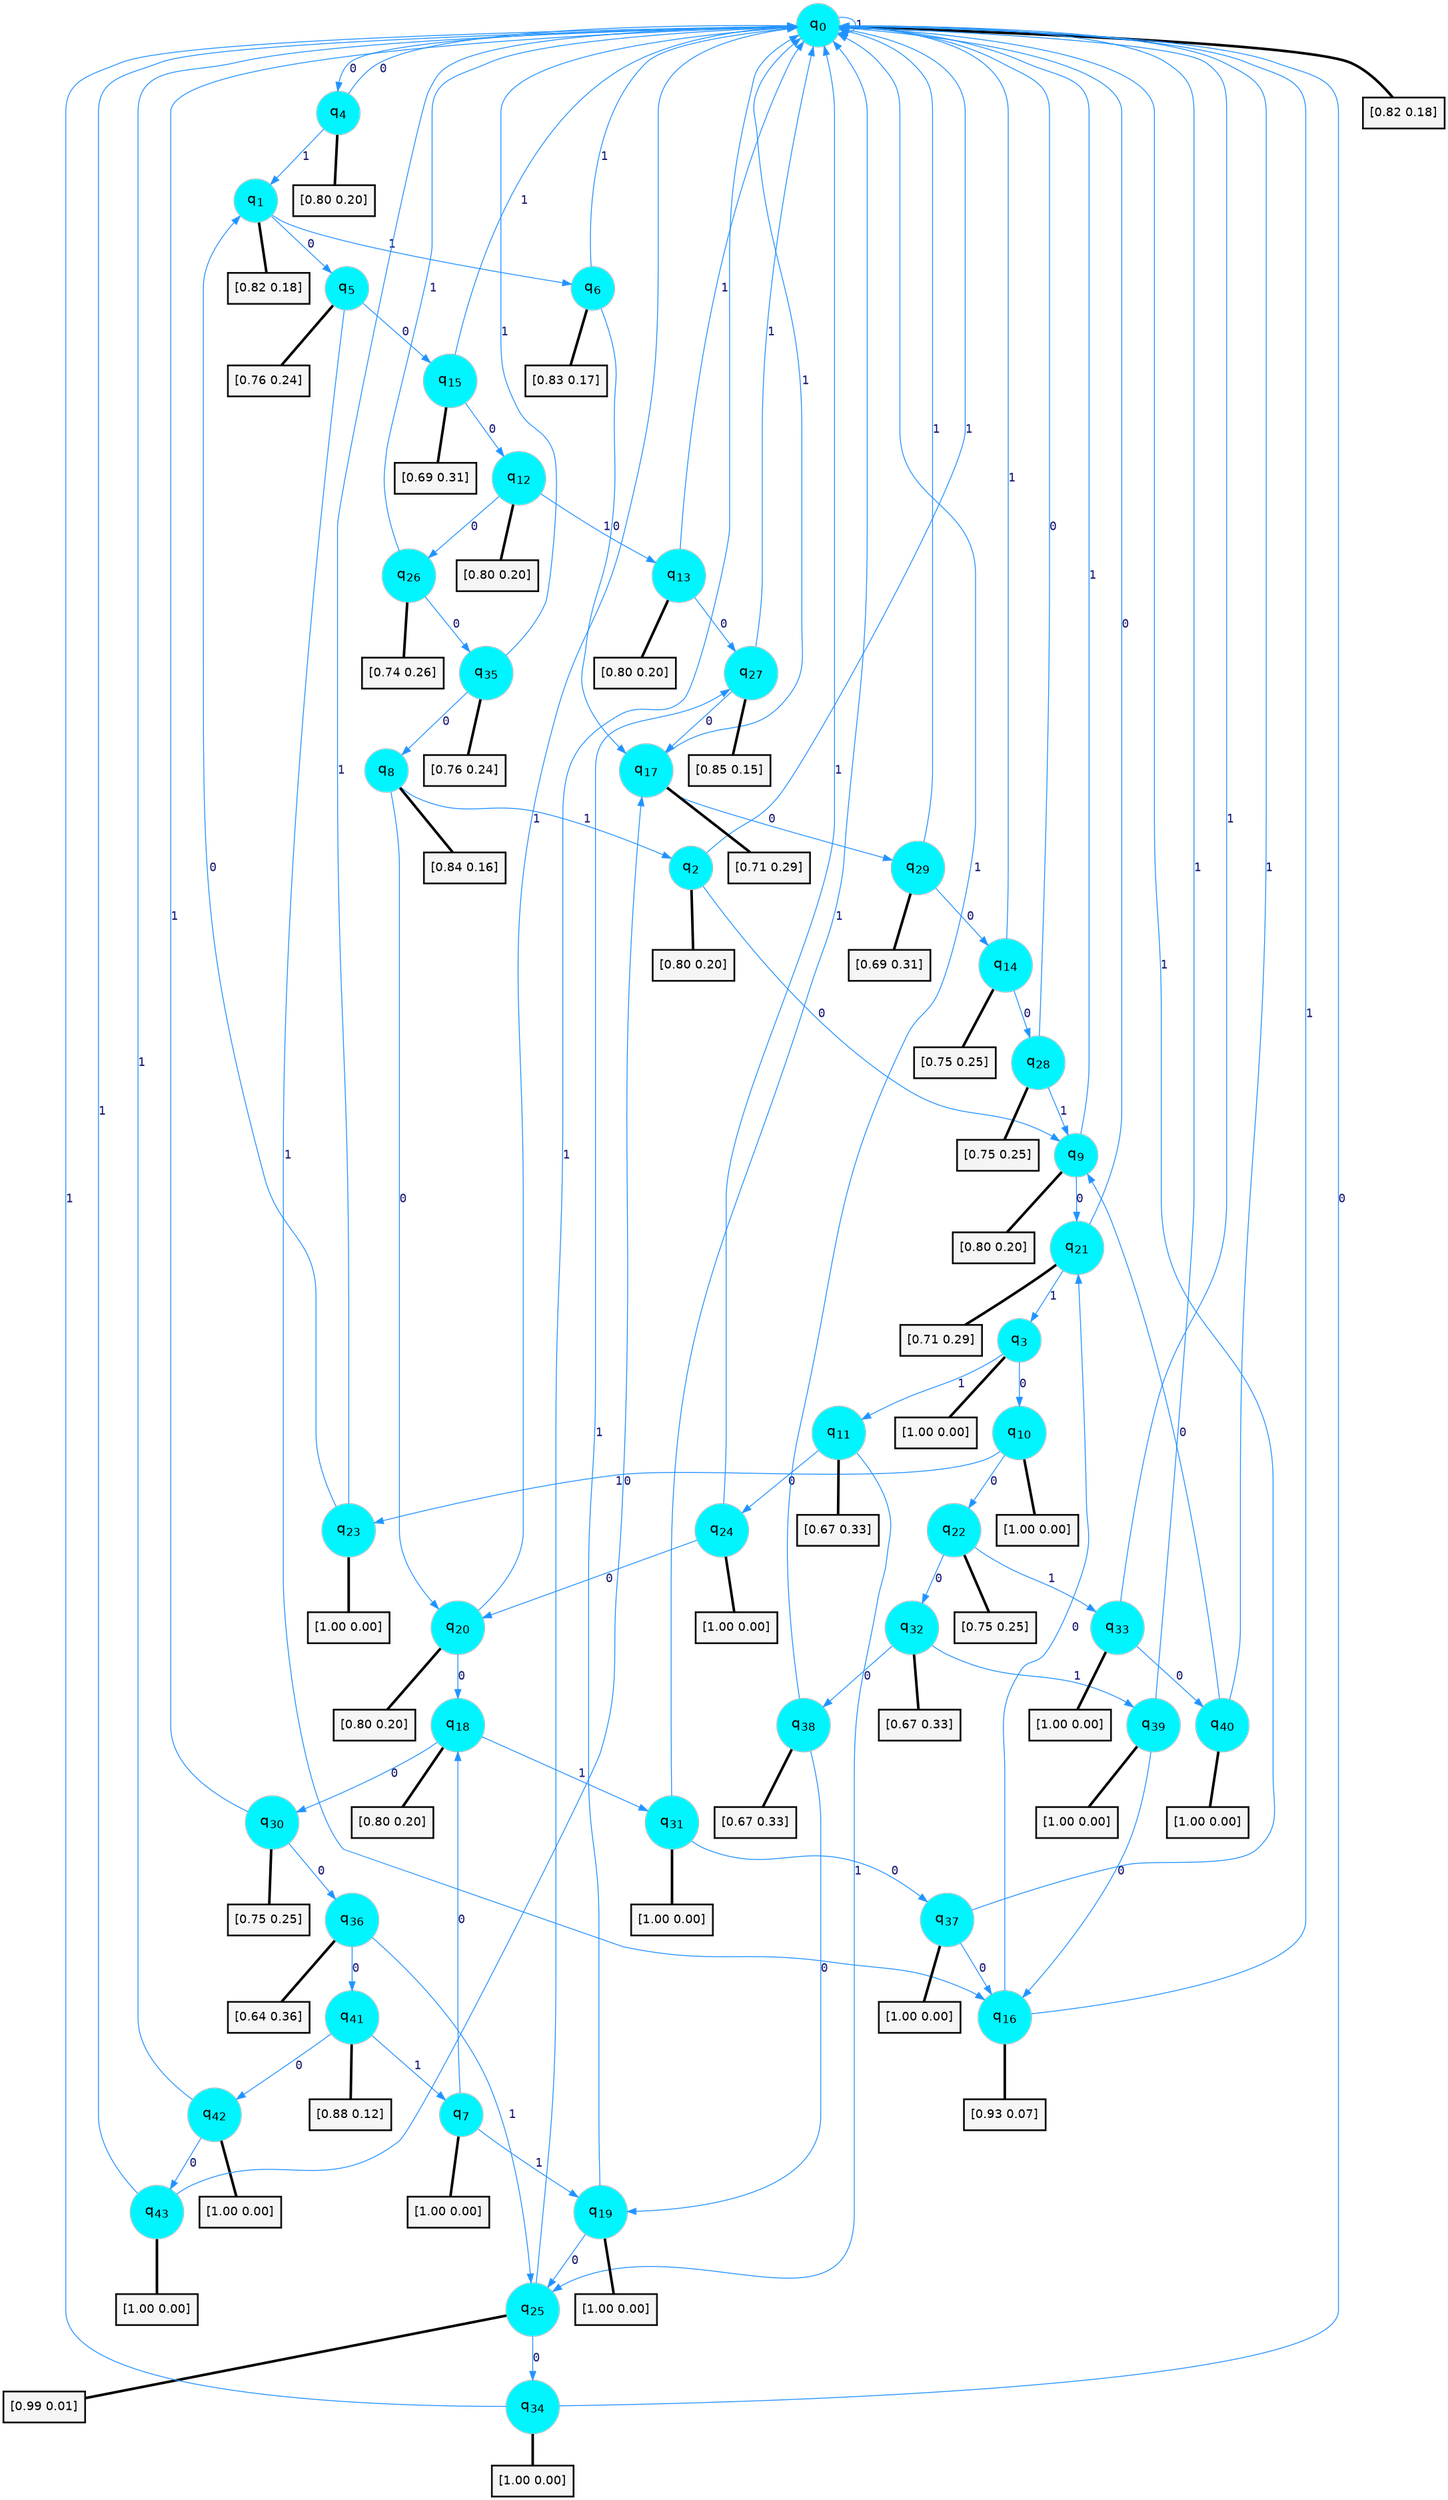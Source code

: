 digraph G {
graph [
bgcolor=transparent, dpi=300, rankdir=TD, size="40,25"];
node [
color=gray, fillcolor=turquoise1, fontcolor=black, fontname=Helvetica, fontsize=16, fontweight=bold, shape=circle, style=filled];
edge [
arrowsize=1, color=dodgerblue1, fontcolor=midnightblue, fontname=courier, fontweight=bold, penwidth=1, style=solid, weight=20];
0[label=<q<SUB>0</SUB>>];
1[label=<q<SUB>1</SUB>>];
2[label=<q<SUB>2</SUB>>];
3[label=<q<SUB>3</SUB>>];
4[label=<q<SUB>4</SUB>>];
5[label=<q<SUB>5</SUB>>];
6[label=<q<SUB>6</SUB>>];
7[label=<q<SUB>7</SUB>>];
8[label=<q<SUB>8</SUB>>];
9[label=<q<SUB>9</SUB>>];
10[label=<q<SUB>10</SUB>>];
11[label=<q<SUB>11</SUB>>];
12[label=<q<SUB>12</SUB>>];
13[label=<q<SUB>13</SUB>>];
14[label=<q<SUB>14</SUB>>];
15[label=<q<SUB>15</SUB>>];
16[label=<q<SUB>16</SUB>>];
17[label=<q<SUB>17</SUB>>];
18[label=<q<SUB>18</SUB>>];
19[label=<q<SUB>19</SUB>>];
20[label=<q<SUB>20</SUB>>];
21[label=<q<SUB>21</SUB>>];
22[label=<q<SUB>22</SUB>>];
23[label=<q<SUB>23</SUB>>];
24[label=<q<SUB>24</SUB>>];
25[label=<q<SUB>25</SUB>>];
26[label=<q<SUB>26</SUB>>];
27[label=<q<SUB>27</SUB>>];
28[label=<q<SUB>28</SUB>>];
29[label=<q<SUB>29</SUB>>];
30[label=<q<SUB>30</SUB>>];
31[label=<q<SUB>31</SUB>>];
32[label=<q<SUB>32</SUB>>];
33[label=<q<SUB>33</SUB>>];
34[label=<q<SUB>34</SUB>>];
35[label=<q<SUB>35</SUB>>];
36[label=<q<SUB>36</SUB>>];
37[label=<q<SUB>37</SUB>>];
38[label=<q<SUB>38</SUB>>];
39[label=<q<SUB>39</SUB>>];
40[label=<q<SUB>40</SUB>>];
41[label=<q<SUB>41</SUB>>];
42[label=<q<SUB>42</SUB>>];
43[label=<q<SUB>43</SUB>>];
44[label="[0.82 0.18]", shape=box,fontcolor=black, fontname=Helvetica, fontsize=14, penwidth=2, fillcolor=whitesmoke,color=black];
45[label="[0.82 0.18]", shape=box,fontcolor=black, fontname=Helvetica, fontsize=14, penwidth=2, fillcolor=whitesmoke,color=black];
46[label="[0.80 0.20]", shape=box,fontcolor=black, fontname=Helvetica, fontsize=14, penwidth=2, fillcolor=whitesmoke,color=black];
47[label="[1.00 0.00]", shape=box,fontcolor=black, fontname=Helvetica, fontsize=14, penwidth=2, fillcolor=whitesmoke,color=black];
48[label="[0.80 0.20]", shape=box,fontcolor=black, fontname=Helvetica, fontsize=14, penwidth=2, fillcolor=whitesmoke,color=black];
49[label="[0.76 0.24]", shape=box,fontcolor=black, fontname=Helvetica, fontsize=14, penwidth=2, fillcolor=whitesmoke,color=black];
50[label="[0.83 0.17]", shape=box,fontcolor=black, fontname=Helvetica, fontsize=14, penwidth=2, fillcolor=whitesmoke,color=black];
51[label="[1.00 0.00]", shape=box,fontcolor=black, fontname=Helvetica, fontsize=14, penwidth=2, fillcolor=whitesmoke,color=black];
52[label="[0.84 0.16]", shape=box,fontcolor=black, fontname=Helvetica, fontsize=14, penwidth=2, fillcolor=whitesmoke,color=black];
53[label="[0.80 0.20]", shape=box,fontcolor=black, fontname=Helvetica, fontsize=14, penwidth=2, fillcolor=whitesmoke,color=black];
54[label="[1.00 0.00]", shape=box,fontcolor=black, fontname=Helvetica, fontsize=14, penwidth=2, fillcolor=whitesmoke,color=black];
55[label="[0.67 0.33]", shape=box,fontcolor=black, fontname=Helvetica, fontsize=14, penwidth=2, fillcolor=whitesmoke,color=black];
56[label="[0.80 0.20]", shape=box,fontcolor=black, fontname=Helvetica, fontsize=14, penwidth=2, fillcolor=whitesmoke,color=black];
57[label="[0.80 0.20]", shape=box,fontcolor=black, fontname=Helvetica, fontsize=14, penwidth=2, fillcolor=whitesmoke,color=black];
58[label="[0.75 0.25]", shape=box,fontcolor=black, fontname=Helvetica, fontsize=14, penwidth=2, fillcolor=whitesmoke,color=black];
59[label="[0.69 0.31]", shape=box,fontcolor=black, fontname=Helvetica, fontsize=14, penwidth=2, fillcolor=whitesmoke,color=black];
60[label="[0.93 0.07]", shape=box,fontcolor=black, fontname=Helvetica, fontsize=14, penwidth=2, fillcolor=whitesmoke,color=black];
61[label="[0.71 0.29]", shape=box,fontcolor=black, fontname=Helvetica, fontsize=14, penwidth=2, fillcolor=whitesmoke,color=black];
62[label="[0.80 0.20]", shape=box,fontcolor=black, fontname=Helvetica, fontsize=14, penwidth=2, fillcolor=whitesmoke,color=black];
63[label="[1.00 0.00]", shape=box,fontcolor=black, fontname=Helvetica, fontsize=14, penwidth=2, fillcolor=whitesmoke,color=black];
64[label="[0.80 0.20]", shape=box,fontcolor=black, fontname=Helvetica, fontsize=14, penwidth=2, fillcolor=whitesmoke,color=black];
65[label="[0.71 0.29]", shape=box,fontcolor=black, fontname=Helvetica, fontsize=14, penwidth=2, fillcolor=whitesmoke,color=black];
66[label="[0.75 0.25]", shape=box,fontcolor=black, fontname=Helvetica, fontsize=14, penwidth=2, fillcolor=whitesmoke,color=black];
67[label="[1.00 0.00]", shape=box,fontcolor=black, fontname=Helvetica, fontsize=14, penwidth=2, fillcolor=whitesmoke,color=black];
68[label="[1.00 0.00]", shape=box,fontcolor=black, fontname=Helvetica, fontsize=14, penwidth=2, fillcolor=whitesmoke,color=black];
69[label="[0.99 0.01]", shape=box,fontcolor=black, fontname=Helvetica, fontsize=14, penwidth=2, fillcolor=whitesmoke,color=black];
70[label="[0.74 0.26]", shape=box,fontcolor=black, fontname=Helvetica, fontsize=14, penwidth=2, fillcolor=whitesmoke,color=black];
71[label="[0.85 0.15]", shape=box,fontcolor=black, fontname=Helvetica, fontsize=14, penwidth=2, fillcolor=whitesmoke,color=black];
72[label="[0.75 0.25]", shape=box,fontcolor=black, fontname=Helvetica, fontsize=14, penwidth=2, fillcolor=whitesmoke,color=black];
73[label="[0.69 0.31]", shape=box,fontcolor=black, fontname=Helvetica, fontsize=14, penwidth=2, fillcolor=whitesmoke,color=black];
74[label="[0.75 0.25]", shape=box,fontcolor=black, fontname=Helvetica, fontsize=14, penwidth=2, fillcolor=whitesmoke,color=black];
75[label="[1.00 0.00]", shape=box,fontcolor=black, fontname=Helvetica, fontsize=14, penwidth=2, fillcolor=whitesmoke,color=black];
76[label="[0.67 0.33]", shape=box,fontcolor=black, fontname=Helvetica, fontsize=14, penwidth=2, fillcolor=whitesmoke,color=black];
77[label="[1.00 0.00]", shape=box,fontcolor=black, fontname=Helvetica, fontsize=14, penwidth=2, fillcolor=whitesmoke,color=black];
78[label="[1.00 0.00]", shape=box,fontcolor=black, fontname=Helvetica, fontsize=14, penwidth=2, fillcolor=whitesmoke,color=black];
79[label="[0.76 0.24]", shape=box,fontcolor=black, fontname=Helvetica, fontsize=14, penwidth=2, fillcolor=whitesmoke,color=black];
80[label="[0.64 0.36]", shape=box,fontcolor=black, fontname=Helvetica, fontsize=14, penwidth=2, fillcolor=whitesmoke,color=black];
81[label="[1.00 0.00]", shape=box,fontcolor=black, fontname=Helvetica, fontsize=14, penwidth=2, fillcolor=whitesmoke,color=black];
82[label="[0.67 0.33]", shape=box,fontcolor=black, fontname=Helvetica, fontsize=14, penwidth=2, fillcolor=whitesmoke,color=black];
83[label="[1.00 0.00]", shape=box,fontcolor=black, fontname=Helvetica, fontsize=14, penwidth=2, fillcolor=whitesmoke,color=black];
84[label="[1.00 0.00]", shape=box,fontcolor=black, fontname=Helvetica, fontsize=14, penwidth=2, fillcolor=whitesmoke,color=black];
85[label="[0.88 0.12]", shape=box,fontcolor=black, fontname=Helvetica, fontsize=14, penwidth=2, fillcolor=whitesmoke,color=black];
86[label="[1.00 0.00]", shape=box,fontcolor=black, fontname=Helvetica, fontsize=14, penwidth=2, fillcolor=whitesmoke,color=black];
87[label="[1.00 0.00]", shape=box,fontcolor=black, fontname=Helvetica, fontsize=14, penwidth=2, fillcolor=whitesmoke,color=black];
0->4 [label=0];
0->0 [label=1];
0->44 [arrowhead=none, penwidth=3,color=black];
1->5 [label=0];
1->6 [label=1];
1->45 [arrowhead=none, penwidth=3,color=black];
2->9 [label=0];
2->0 [label=1];
2->46 [arrowhead=none, penwidth=3,color=black];
3->10 [label=0];
3->11 [label=1];
3->47 [arrowhead=none, penwidth=3,color=black];
4->0 [label=0];
4->1 [label=1];
4->48 [arrowhead=none, penwidth=3,color=black];
5->15 [label=0];
5->16 [label=1];
5->49 [arrowhead=none, penwidth=3,color=black];
6->17 [label=0];
6->0 [label=1];
6->50 [arrowhead=none, penwidth=3,color=black];
7->18 [label=0];
7->19 [label=1];
7->51 [arrowhead=none, penwidth=3,color=black];
8->20 [label=0];
8->2 [label=1];
8->52 [arrowhead=none, penwidth=3,color=black];
9->21 [label=0];
9->0 [label=1];
9->53 [arrowhead=none, penwidth=3,color=black];
10->22 [label=0];
10->23 [label=1];
10->54 [arrowhead=none, penwidth=3,color=black];
11->24 [label=0];
11->25 [label=1];
11->55 [arrowhead=none, penwidth=3,color=black];
12->26 [label=0];
12->13 [label=1];
12->56 [arrowhead=none, penwidth=3,color=black];
13->27 [label=0];
13->0 [label=1];
13->57 [arrowhead=none, penwidth=3,color=black];
14->28 [label=0];
14->0 [label=1];
14->58 [arrowhead=none, penwidth=3,color=black];
15->12 [label=0];
15->0 [label=1];
15->59 [arrowhead=none, penwidth=3,color=black];
16->21 [label=0];
16->0 [label=1];
16->60 [arrowhead=none, penwidth=3,color=black];
17->29 [label=0];
17->0 [label=1];
17->61 [arrowhead=none, penwidth=3,color=black];
18->30 [label=0];
18->31 [label=1];
18->62 [arrowhead=none, penwidth=3,color=black];
19->25 [label=0];
19->27 [label=1];
19->63 [arrowhead=none, penwidth=3,color=black];
20->18 [label=0];
20->0 [label=1];
20->64 [arrowhead=none, penwidth=3,color=black];
21->0 [label=0];
21->3 [label=1];
21->65 [arrowhead=none, penwidth=3,color=black];
22->32 [label=0];
22->33 [label=1];
22->66 [arrowhead=none, penwidth=3,color=black];
23->1 [label=0];
23->0 [label=1];
23->67 [arrowhead=none, penwidth=3,color=black];
24->20 [label=0];
24->0 [label=1];
24->68 [arrowhead=none, penwidth=3,color=black];
25->34 [label=0];
25->0 [label=1];
25->69 [arrowhead=none, penwidth=3,color=black];
26->35 [label=0];
26->0 [label=1];
26->70 [arrowhead=none, penwidth=3,color=black];
27->17 [label=0];
27->0 [label=1];
27->71 [arrowhead=none, penwidth=3,color=black];
28->0 [label=0];
28->9 [label=1];
28->72 [arrowhead=none, penwidth=3,color=black];
29->14 [label=0];
29->0 [label=1];
29->73 [arrowhead=none, penwidth=3,color=black];
30->36 [label=0];
30->0 [label=1];
30->74 [arrowhead=none, penwidth=3,color=black];
31->37 [label=0];
31->0 [label=1];
31->75 [arrowhead=none, penwidth=3,color=black];
32->38 [label=0];
32->39 [label=1];
32->76 [arrowhead=none, penwidth=3,color=black];
33->40 [label=0];
33->0 [label=1];
33->77 [arrowhead=none, penwidth=3,color=black];
34->0 [label=0];
34->0 [label=1];
34->78 [arrowhead=none, penwidth=3,color=black];
35->8 [label=0];
35->0 [label=1];
35->79 [arrowhead=none, penwidth=3,color=black];
36->41 [label=0];
36->25 [label=1];
36->80 [arrowhead=none, penwidth=3,color=black];
37->16 [label=0];
37->0 [label=1];
37->81 [arrowhead=none, penwidth=3,color=black];
38->19 [label=0];
38->0 [label=1];
38->82 [arrowhead=none, penwidth=3,color=black];
39->16 [label=0];
39->0 [label=1];
39->83 [arrowhead=none, penwidth=3,color=black];
40->9 [label=0];
40->0 [label=1];
40->84 [arrowhead=none, penwidth=3,color=black];
41->42 [label=0];
41->7 [label=1];
41->85 [arrowhead=none, penwidth=3,color=black];
42->43 [label=0];
42->0 [label=1];
42->86 [arrowhead=none, penwidth=3,color=black];
43->17 [label=0];
43->0 [label=1];
43->87 [arrowhead=none, penwidth=3,color=black];
}
